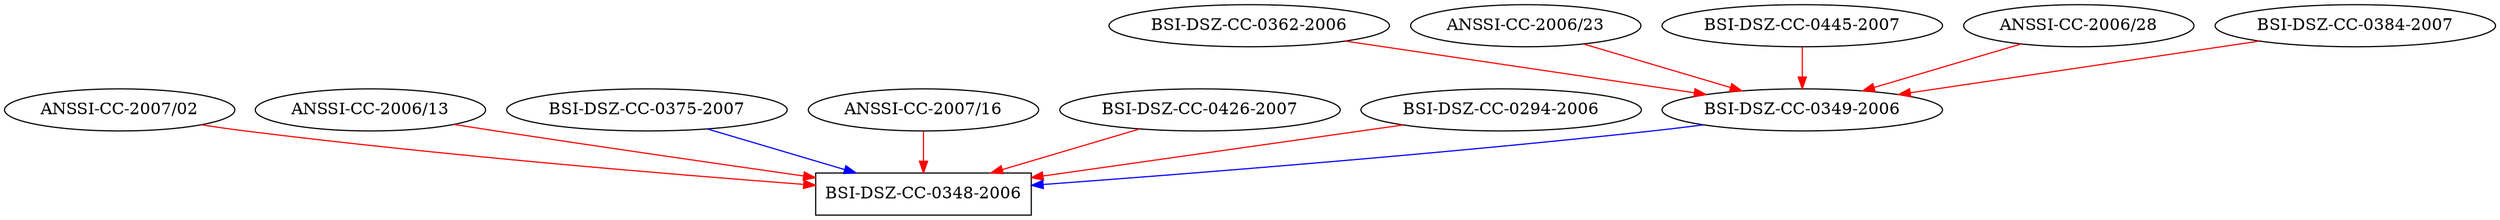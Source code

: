 digraph {
	# nodes
	03482006 [label="BSI-DSZ-CC-0348-2006"] [shape=box]
	200702 [label="ANSSI-CC-2007/02"]
	200613 [label="ANSSI-CC-2006/13"]
	03752007 [label="BSI-DSZ-CC-0375-2007"]
	200716 [label="ANSSI-CC-2007/16"]
	04262007 [label="BSI-DSZ-CC-0426-2007"]
	02942006 [label="BSI-DSZ-CC-0294-2006"]
	03492006 [label="BSI-DSZ-CC-0349-2006"]
	03622006 [label="BSI-DSZ-CC-0362-2006"]
	03492006 [label="BSI-DSZ-CC-0349-2006"]
	200623 [label="ANSSI-CC-2006/23"]
	04452007 [label="BSI-DSZ-CC-0445-2007"]
	200628 [label="ANSSI-CC-2006/28"]
	03842007 [label="BSI-DSZ-CC-0384-2007"]

	# edges
	200702 -> 03482006 [color=red]
	200613 -> 03482006 [color=red]
	03752007 -> 03482006 [color=blue]
	200716 -> 03482006 [color=red]
	04262007 -> 03482006 [color=red]
	02942006 -> 03482006 [color=red]
	#that is predecessor but seems to be roughly speaking contacless subset; nonetheless some version cut is changed so blue
	03492006 -> 03482006 [color=blue]

	03622006 -> 03492006 [color=red]
	200628 -> 03492006 [color=red]
	#Dead security target but clearly red
	04452007 -> 03492006 [color=red]
	200623 -> 03492006 [color=red]
	03842007 -> 03492006 [color=red]
}
